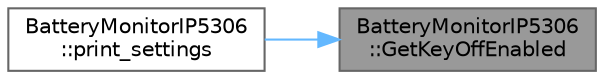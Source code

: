 digraph "BatteryMonitorIP5306::GetKeyOffEnabled"
{
 // LATEX_PDF_SIZE
  bgcolor="transparent";
  edge [fontname=Helvetica,fontsize=10,labelfontname=Helvetica,labelfontsize=10];
  node [fontname=Helvetica,fontsize=10,shape=box,height=0.2,width=0.4];
  rankdir="RL";
  Node1 [id="Node000001",label="BatteryMonitorIP5306\l::GetKeyOffEnabled",height=0.2,width=0.4,color="gray40", fillcolor="grey60", style="filled", fontcolor="black",tooltip=" "];
  Node1 -> Node2 [id="edge2_Node000001_Node000002",dir="back",color="steelblue1",style="solid",tooltip=" "];
  Node2 [id="Node000002",label="BatteryMonitorIP5306\l::print_settings",height=0.2,width=0.4,color="grey40", fillcolor="white", style="filled",URL="$class_battery_monitor_i_p5306.html#a3a5d92d19046bffb068d349dd59b7927",tooltip=" "];
}
